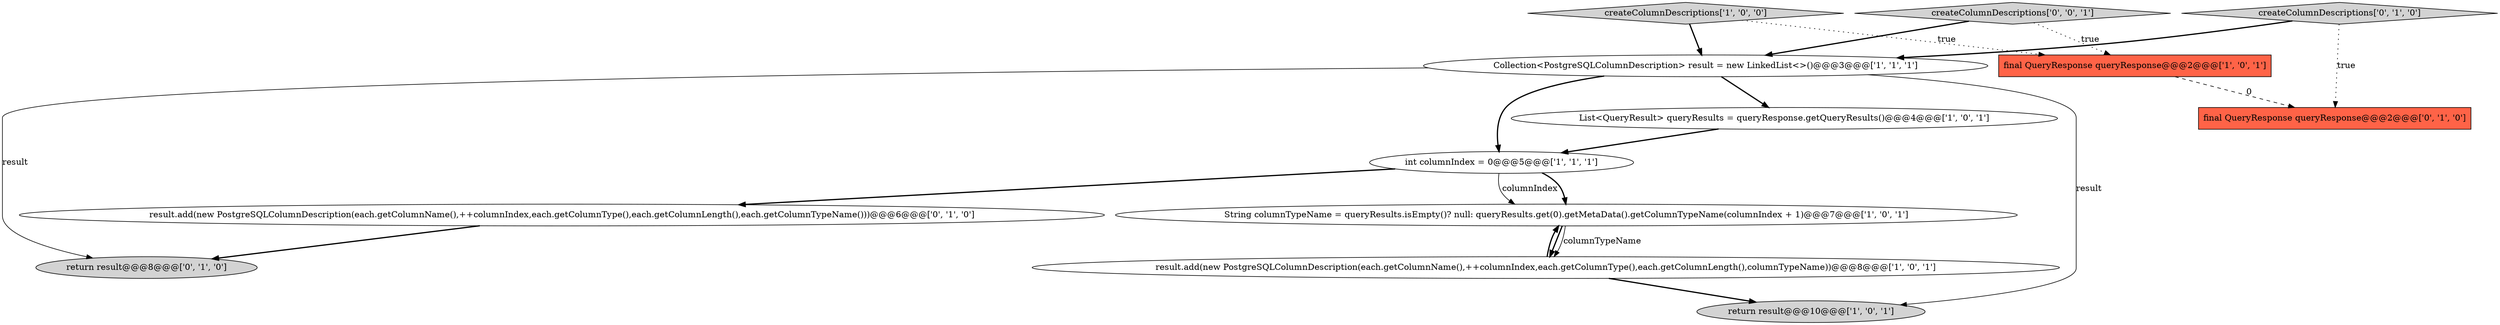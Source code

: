 digraph {
0 [style = filled, label = "createColumnDescriptions['1', '0', '0']", fillcolor = lightgray, shape = diamond image = "AAA0AAABBB1BBB"];
2 [style = filled, label = "final QueryResponse queryResponse@@@2@@@['1', '0', '1']", fillcolor = tomato, shape = box image = "AAA0AAABBB1BBB"];
5 [style = filled, label = "return result@@@10@@@['1', '0', '1']", fillcolor = lightgray, shape = ellipse image = "AAA0AAABBB1BBB"];
6 [style = filled, label = "String columnTypeName = queryResults.isEmpty()? null: queryResults.get(0).getMetaData().getColumnTypeName(columnIndex + 1)@@@7@@@['1', '0', '1']", fillcolor = white, shape = ellipse image = "AAA0AAABBB1BBB"];
12 [style = filled, label = "createColumnDescriptions['0', '0', '1']", fillcolor = lightgray, shape = diamond image = "AAA0AAABBB3BBB"];
3 [style = filled, label = "result.add(new PostgreSQLColumnDescription(each.getColumnName(),++columnIndex,each.getColumnType(),each.getColumnLength(),columnTypeName))@@@8@@@['1', '0', '1']", fillcolor = white, shape = ellipse image = "AAA0AAABBB1BBB"];
9 [style = filled, label = "return result@@@8@@@['0', '1', '0']", fillcolor = lightgray, shape = ellipse image = "AAA0AAABBB2BBB"];
8 [style = filled, label = "result.add(new PostgreSQLColumnDescription(each.getColumnName(),++columnIndex,each.getColumnType(),each.getColumnLength(),each.getColumnTypeName()))@@@6@@@['0', '1', '0']", fillcolor = white, shape = ellipse image = "AAA0AAABBB2BBB"];
10 [style = filled, label = "final QueryResponse queryResponse@@@2@@@['0', '1', '0']", fillcolor = tomato, shape = box image = "AAA1AAABBB2BBB"];
7 [style = filled, label = "int columnIndex = 0@@@5@@@['1', '1', '1']", fillcolor = white, shape = ellipse image = "AAA0AAABBB1BBB"];
4 [style = filled, label = "List<QueryResult> queryResults = queryResponse.getQueryResults()@@@4@@@['1', '0', '1']", fillcolor = white, shape = ellipse image = "AAA0AAABBB1BBB"];
1 [style = filled, label = "Collection<PostgreSQLColumnDescription> result = new LinkedList<>()@@@3@@@['1', '1', '1']", fillcolor = white, shape = ellipse image = "AAA0AAABBB1BBB"];
11 [style = filled, label = "createColumnDescriptions['0', '1', '0']", fillcolor = lightgray, shape = diamond image = "AAA0AAABBB2BBB"];
6->3 [style = bold, label=""];
3->6 [style = bold, label=""];
1->4 [style = bold, label=""];
3->5 [style = bold, label=""];
0->2 [style = dotted, label="true"];
6->3 [style = solid, label="columnTypeName"];
1->9 [style = solid, label="result"];
7->8 [style = bold, label=""];
12->1 [style = bold, label=""];
11->1 [style = bold, label=""];
1->7 [style = bold, label=""];
0->1 [style = bold, label=""];
7->6 [style = solid, label="columnIndex"];
1->5 [style = solid, label="result"];
4->7 [style = bold, label=""];
11->10 [style = dotted, label="true"];
7->6 [style = bold, label=""];
2->10 [style = dashed, label="0"];
8->9 [style = bold, label=""];
12->2 [style = dotted, label="true"];
}
